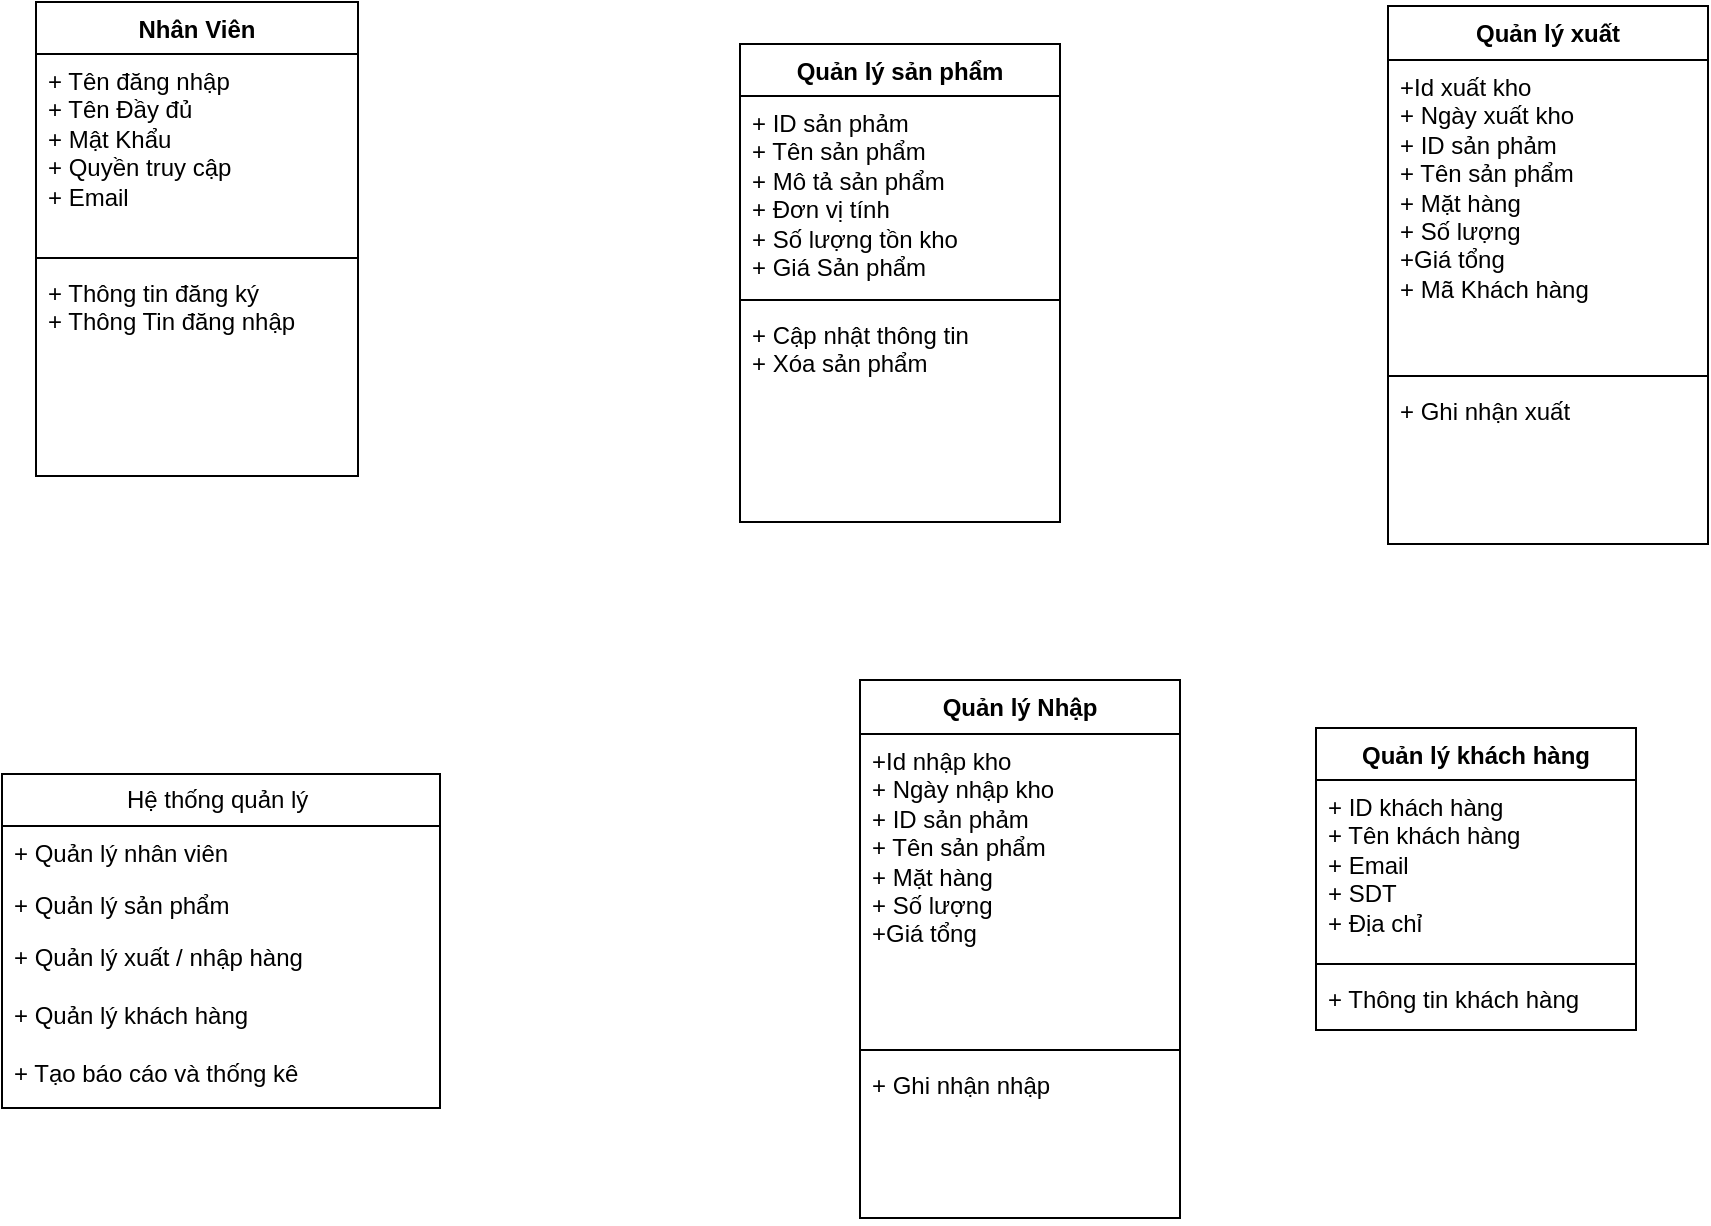 <mxfile version="24.2.3" type="github">
  <diagram name="Trang-1" id="E1uZ9uwiheuGcPhIJEWW">
    <mxGraphModel dx="1750" dy="667" grid="0" gridSize="10" guides="1" tooltips="1" connect="1" arrows="1" fold="1" page="0" pageScale="1" pageWidth="827" pageHeight="1169" math="0" shadow="0">
      <root>
        <mxCell id="0" />
        <mxCell id="1" parent="0" />
        <mxCell id="75DIeckWCZvRksRZ87Gn-1" value="Nhân Viên" style="swimlane;fontStyle=1;align=center;verticalAlign=top;childLayout=stackLayout;horizontal=1;startSize=26;horizontalStack=0;resizeParent=1;resizeParentMax=0;resizeLast=0;collapsible=1;marginBottom=0;whiteSpace=wrap;html=1;" vertex="1" parent="1">
          <mxGeometry x="-607" y="174" width="161" height="237" as="geometry" />
        </mxCell>
        <mxCell id="75DIeckWCZvRksRZ87Gn-2" value="+ Tên đăng nhập&lt;div&gt;+ Tên Đầy đủ&lt;/div&gt;&lt;div&gt;+ Mật Khẩu&lt;/div&gt;&lt;div&gt;+ Quyền truy cập&lt;/div&gt;&lt;div&gt;+ Email&lt;br&gt;&lt;div&gt;&lt;br&gt;&lt;/div&gt;&lt;/div&gt;" style="text;strokeColor=none;fillColor=none;align=left;verticalAlign=top;spacingLeft=4;spacingRight=4;overflow=hidden;rotatable=0;points=[[0,0.5],[1,0.5]];portConstraint=eastwest;whiteSpace=wrap;html=1;" vertex="1" parent="75DIeckWCZvRksRZ87Gn-1">
          <mxGeometry y="26" width="161" height="98" as="geometry" />
        </mxCell>
        <mxCell id="75DIeckWCZvRksRZ87Gn-3" value="" style="line;strokeWidth=1;fillColor=none;align=left;verticalAlign=middle;spacingTop=-1;spacingLeft=3;spacingRight=3;rotatable=0;labelPosition=right;points=[];portConstraint=eastwest;strokeColor=inherit;" vertex="1" parent="75DIeckWCZvRksRZ87Gn-1">
          <mxGeometry y="124" width="161" height="8" as="geometry" />
        </mxCell>
        <mxCell id="75DIeckWCZvRksRZ87Gn-4" value="+ Thông tin đăng ký&lt;div&gt;+ Thông Tin đăng nhập&lt;/div&gt;" style="text;strokeColor=none;fillColor=none;align=left;verticalAlign=top;spacingLeft=4;spacingRight=4;overflow=hidden;rotatable=0;points=[[0,0.5],[1,0.5]];portConstraint=eastwest;whiteSpace=wrap;html=1;" vertex="1" parent="75DIeckWCZvRksRZ87Gn-1">
          <mxGeometry y="132" width="161" height="105" as="geometry" />
        </mxCell>
        <mxCell id="75DIeckWCZvRksRZ87Gn-11" value="Quản lý sản phẩm" style="swimlane;fontStyle=1;align=center;verticalAlign=top;childLayout=stackLayout;horizontal=1;startSize=26;horizontalStack=0;resizeParent=1;resizeParentMax=0;resizeLast=0;collapsible=1;marginBottom=0;whiteSpace=wrap;html=1;" vertex="1" parent="1">
          <mxGeometry x="-255" y="195" width="160" height="239" as="geometry" />
        </mxCell>
        <mxCell id="75DIeckWCZvRksRZ87Gn-12" value="+ ID sản phảm&lt;div&gt;+ Tên sản phẩm&lt;/div&gt;&lt;div&gt;+ Mô tả sản phẩm&lt;/div&gt;&lt;div&gt;+ Đơn vị tính&lt;/div&gt;&lt;div&gt;+ Số lượng tồn kho&amp;nbsp;&lt;/div&gt;&lt;div&gt;+ Giá Sản phẩm&lt;/div&gt;" style="text;strokeColor=none;fillColor=none;align=left;verticalAlign=top;spacingLeft=4;spacingRight=4;overflow=hidden;rotatable=0;points=[[0,0.5],[1,0.5]];portConstraint=eastwest;whiteSpace=wrap;html=1;" vertex="1" parent="75DIeckWCZvRksRZ87Gn-11">
          <mxGeometry y="26" width="160" height="98" as="geometry" />
        </mxCell>
        <mxCell id="75DIeckWCZvRksRZ87Gn-13" value="" style="line;strokeWidth=1;fillColor=none;align=left;verticalAlign=middle;spacingTop=-1;spacingLeft=3;spacingRight=3;rotatable=0;labelPosition=right;points=[];portConstraint=eastwest;strokeColor=inherit;" vertex="1" parent="75DIeckWCZvRksRZ87Gn-11">
          <mxGeometry y="124" width="160" height="8" as="geometry" />
        </mxCell>
        <mxCell id="75DIeckWCZvRksRZ87Gn-14" value="+ Cập nhật thông tin&lt;div&gt;+ Xóa sản phẩm&lt;/div&gt;" style="text;strokeColor=none;fillColor=none;align=left;verticalAlign=top;spacingLeft=4;spacingRight=4;overflow=hidden;rotatable=0;points=[[0,0.5],[1,0.5]];portConstraint=eastwest;whiteSpace=wrap;html=1;" vertex="1" parent="75DIeckWCZvRksRZ87Gn-11">
          <mxGeometry y="132" width="160" height="107" as="geometry" />
        </mxCell>
        <mxCell id="75DIeckWCZvRksRZ87Gn-15" value="Quản lý xuất" style="swimlane;fontStyle=1;align=center;verticalAlign=top;childLayout=stackLayout;horizontal=1;startSize=27;horizontalStack=0;resizeParent=1;resizeParentMax=0;resizeLast=0;collapsible=1;marginBottom=0;whiteSpace=wrap;html=1;" vertex="1" parent="1">
          <mxGeometry x="69" y="176" width="160" height="269" as="geometry" />
        </mxCell>
        <mxCell id="75DIeckWCZvRksRZ87Gn-16" value="&lt;div&gt;&lt;span style=&quot;background-color: initial;&quot;&gt;+Id xuất kho&lt;/span&gt;&lt;/div&gt;&lt;div&gt;&lt;span style=&quot;background-color: initial;&quot;&gt;+ Ngày xuất kho&lt;/span&gt;&lt;br&gt;&lt;/div&gt;&lt;div&gt;+ ID sản phảm&lt;/div&gt;&lt;div&gt;+ Tên sản phẩm&lt;/div&gt;&lt;div&gt;+ Mặt hàng&amp;nbsp;&lt;/div&gt;&lt;div&gt;+ Số lượng&amp;nbsp;&lt;/div&gt;&lt;div&gt;+Giá tổng&lt;/div&gt;&lt;div&gt;+ Mã Khách hàng&lt;/div&gt;&lt;div&gt;&lt;br&gt;&lt;/div&gt;" style="text;strokeColor=none;fillColor=none;align=left;verticalAlign=top;spacingLeft=4;spacingRight=4;overflow=hidden;rotatable=0;points=[[0,0.5],[1,0.5]];portConstraint=eastwest;whiteSpace=wrap;html=1;" vertex="1" parent="75DIeckWCZvRksRZ87Gn-15">
          <mxGeometry y="27" width="160" height="154" as="geometry" />
        </mxCell>
        <mxCell id="75DIeckWCZvRksRZ87Gn-17" value="" style="line;strokeWidth=1;fillColor=none;align=left;verticalAlign=middle;spacingTop=-1;spacingLeft=3;spacingRight=3;rotatable=0;labelPosition=right;points=[];portConstraint=eastwest;strokeColor=inherit;" vertex="1" parent="75DIeckWCZvRksRZ87Gn-15">
          <mxGeometry y="181" width="160" height="8" as="geometry" />
        </mxCell>
        <mxCell id="75DIeckWCZvRksRZ87Gn-18" value="+ Ghi nhận xuất&amp;nbsp;" style="text;strokeColor=none;fillColor=none;align=left;verticalAlign=top;spacingLeft=4;spacingRight=4;overflow=hidden;rotatable=0;points=[[0,0.5],[1,0.5]];portConstraint=eastwest;whiteSpace=wrap;html=1;" vertex="1" parent="75DIeckWCZvRksRZ87Gn-15">
          <mxGeometry y="189" width="160" height="80" as="geometry" />
        </mxCell>
        <mxCell id="75DIeckWCZvRksRZ87Gn-19" value="Quản lý khách hàng" style="swimlane;fontStyle=1;align=center;verticalAlign=top;childLayout=stackLayout;horizontal=1;startSize=26;horizontalStack=0;resizeParent=1;resizeParentMax=0;resizeLast=0;collapsible=1;marginBottom=0;whiteSpace=wrap;html=1;" vertex="1" parent="1">
          <mxGeometry x="33" y="537" width="160" height="151" as="geometry" />
        </mxCell>
        <mxCell id="75DIeckWCZvRksRZ87Gn-20" value="+ ID khách hàng&amp;nbsp;&lt;div&gt;+ Tên khách hàng&lt;/div&gt;&lt;div&gt;+ Email&lt;/div&gt;&lt;div&gt;+ SDT&lt;/div&gt;&lt;div&gt;+ Địa chỉ&amp;nbsp;&lt;/div&gt;" style="text;strokeColor=none;fillColor=none;align=left;verticalAlign=top;spacingLeft=4;spacingRight=4;overflow=hidden;rotatable=0;points=[[0,0.5],[1,0.5]];portConstraint=eastwest;whiteSpace=wrap;html=1;" vertex="1" parent="75DIeckWCZvRksRZ87Gn-19">
          <mxGeometry y="26" width="160" height="88" as="geometry" />
        </mxCell>
        <mxCell id="75DIeckWCZvRksRZ87Gn-21" value="" style="line;strokeWidth=1;fillColor=none;align=left;verticalAlign=middle;spacingTop=-1;spacingLeft=3;spacingRight=3;rotatable=0;labelPosition=right;points=[];portConstraint=eastwest;strokeColor=inherit;" vertex="1" parent="75DIeckWCZvRksRZ87Gn-19">
          <mxGeometry y="114" width="160" height="8" as="geometry" />
        </mxCell>
        <mxCell id="75DIeckWCZvRksRZ87Gn-22" value="+ Thông tin khách hàng" style="text;strokeColor=none;fillColor=none;align=left;verticalAlign=top;spacingLeft=4;spacingRight=4;overflow=hidden;rotatable=0;points=[[0,0.5],[1,0.5]];portConstraint=eastwest;whiteSpace=wrap;html=1;" vertex="1" parent="75DIeckWCZvRksRZ87Gn-19">
          <mxGeometry y="122" width="160" height="29" as="geometry" />
        </mxCell>
        <mxCell id="75DIeckWCZvRksRZ87Gn-27" value="Hệ thống quản lý&amp;nbsp;" style="swimlane;fontStyle=0;childLayout=stackLayout;horizontal=1;startSize=26;fillColor=none;horizontalStack=0;resizeParent=1;resizeParentMax=0;resizeLast=0;collapsible=1;marginBottom=0;whiteSpace=wrap;html=1;" vertex="1" parent="1">
          <mxGeometry x="-624" y="560" width="219" height="167" as="geometry" />
        </mxCell>
        <mxCell id="75DIeckWCZvRksRZ87Gn-28" value="+ Quản lý nhân viên" style="text;strokeColor=none;fillColor=none;align=left;verticalAlign=top;spacingLeft=4;spacingRight=4;overflow=hidden;rotatable=0;points=[[0,0.5],[1,0.5]];portConstraint=eastwest;whiteSpace=wrap;html=1;" vertex="1" parent="75DIeckWCZvRksRZ87Gn-27">
          <mxGeometry y="26" width="219" height="26" as="geometry" />
        </mxCell>
        <mxCell id="75DIeckWCZvRksRZ87Gn-29" value="+ Quản lý sản phẩm" style="text;strokeColor=none;fillColor=none;align=left;verticalAlign=top;spacingLeft=4;spacingRight=4;overflow=hidden;rotatable=0;points=[[0,0.5],[1,0.5]];portConstraint=eastwest;whiteSpace=wrap;html=1;" vertex="1" parent="75DIeckWCZvRksRZ87Gn-27">
          <mxGeometry y="52" width="219" height="26" as="geometry" />
        </mxCell>
        <mxCell id="75DIeckWCZvRksRZ87Gn-30" value="+ Quản lý xuất / nhập hàng&lt;div&gt;&lt;br&gt;&lt;div&gt;+ Quản lý khách hàng&lt;/div&gt;&lt;div&gt;&amp;nbsp;&lt;/div&gt;&lt;div&gt;+ Tạo báo cáo và thống kê&lt;/div&gt;&lt;/div&gt;" style="text;strokeColor=none;fillColor=none;align=left;verticalAlign=top;spacingLeft=4;spacingRight=4;overflow=hidden;rotatable=0;points=[[0,0.5],[1,0.5]];portConstraint=eastwest;whiteSpace=wrap;html=1;" vertex="1" parent="75DIeckWCZvRksRZ87Gn-27">
          <mxGeometry y="78" width="219" height="89" as="geometry" />
        </mxCell>
        <mxCell id="75DIeckWCZvRksRZ87Gn-32" value="Quản lý Nhập" style="swimlane;fontStyle=1;align=center;verticalAlign=top;childLayout=stackLayout;horizontal=1;startSize=27;horizontalStack=0;resizeParent=1;resizeParentMax=0;resizeLast=0;collapsible=1;marginBottom=0;whiteSpace=wrap;html=1;" vertex="1" parent="1">
          <mxGeometry x="-195" y="513" width="160" height="269" as="geometry" />
        </mxCell>
        <mxCell id="75DIeckWCZvRksRZ87Gn-33" value="&lt;div&gt;&lt;span style=&quot;background-color: initial;&quot;&gt;+Id nhập kho&lt;/span&gt;&lt;/div&gt;&lt;div&gt;&lt;span style=&quot;background-color: initial;&quot;&gt;+ Ngày nhập kho&lt;/span&gt;&lt;br&gt;&lt;/div&gt;&lt;div&gt;+ ID sản phảm&lt;/div&gt;&lt;div&gt;+ Tên sản phẩm&lt;/div&gt;&lt;div&gt;+ Mặt hàng&amp;nbsp;&lt;/div&gt;&lt;div&gt;+ Số lượng&amp;nbsp;&lt;/div&gt;&lt;div&gt;+Giá tổng&lt;/div&gt;&lt;div&gt;&lt;br&gt;&lt;/div&gt;&lt;div&gt;&lt;br&gt;&lt;/div&gt;" style="text;strokeColor=none;fillColor=none;align=left;verticalAlign=top;spacingLeft=4;spacingRight=4;overflow=hidden;rotatable=0;points=[[0,0.5],[1,0.5]];portConstraint=eastwest;whiteSpace=wrap;html=1;" vertex="1" parent="75DIeckWCZvRksRZ87Gn-32">
          <mxGeometry y="27" width="160" height="154" as="geometry" />
        </mxCell>
        <mxCell id="75DIeckWCZvRksRZ87Gn-34" value="" style="line;strokeWidth=1;fillColor=none;align=left;verticalAlign=middle;spacingTop=-1;spacingLeft=3;spacingRight=3;rotatable=0;labelPosition=right;points=[];portConstraint=eastwest;strokeColor=inherit;" vertex="1" parent="75DIeckWCZvRksRZ87Gn-32">
          <mxGeometry y="181" width="160" height="8" as="geometry" />
        </mxCell>
        <mxCell id="75DIeckWCZvRksRZ87Gn-35" value="+ Ghi nhận nhập&amp;nbsp;" style="text;strokeColor=none;fillColor=none;align=left;verticalAlign=top;spacingLeft=4;spacingRight=4;overflow=hidden;rotatable=0;points=[[0,0.5],[1,0.5]];portConstraint=eastwest;whiteSpace=wrap;html=1;" vertex="1" parent="75DIeckWCZvRksRZ87Gn-32">
          <mxGeometry y="189" width="160" height="80" as="geometry" />
        </mxCell>
      </root>
    </mxGraphModel>
  </diagram>
</mxfile>

